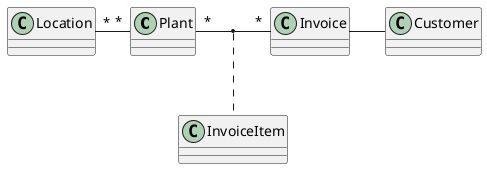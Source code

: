 @startuml
class Plant

class Customer

Plant "*" -r-- "*" Invoice
(Plant,Invoice) .. InvoiceItem
Invoice -r-- Customer

class Location

Plant "*" -l-- "*" Location
@enduml
